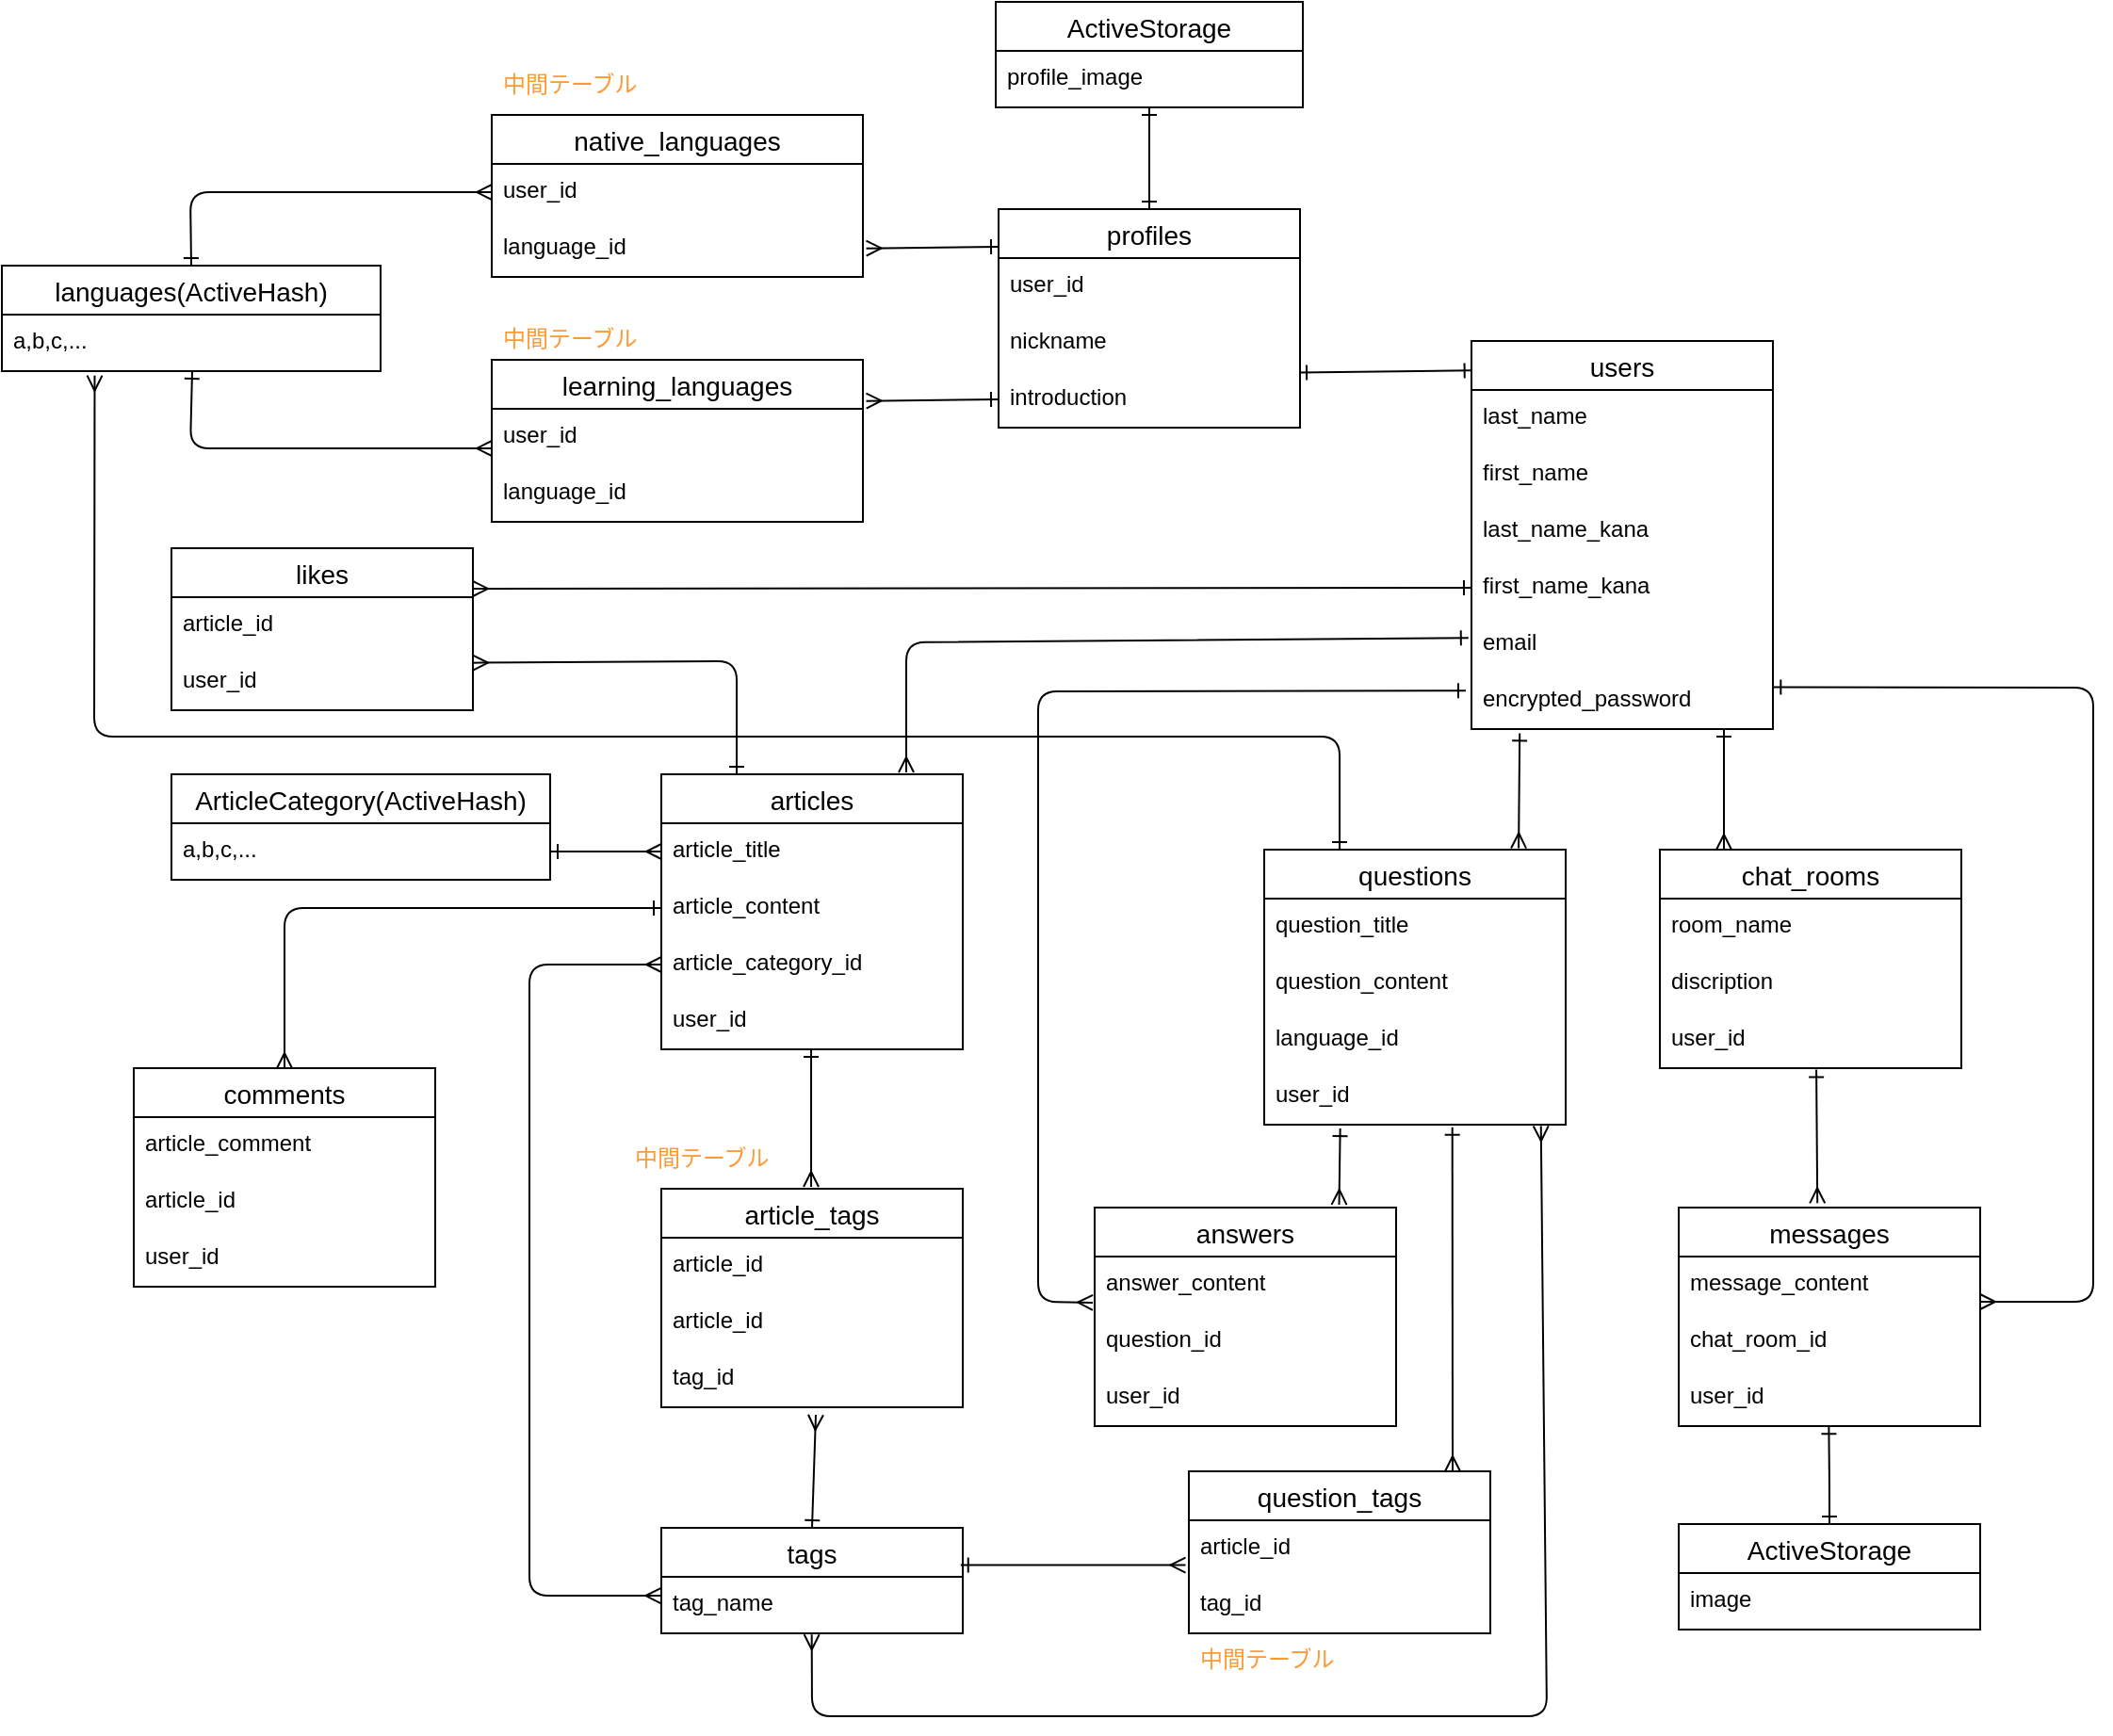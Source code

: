 <mxfile>
    <diagram id="0csjKc4Ay-YlDMvAC5BQ" name="ページ1">
        <mxGraphModel dx="2008" dy="709" grid="1" gridSize="10" guides="1" tooltips="1" connect="1" arrows="1" fold="1" page="1" pageScale="1" pageWidth="827" pageHeight="1169" math="0" shadow="0">
            <root>
                <mxCell id="0"/>
                <mxCell id="1" parent="0"/>
                <mxCell id="4" value="users" style="swimlane;fontStyle=0;childLayout=stackLayout;horizontal=1;startSize=26;horizontalStack=0;resizeParent=1;resizeParentMax=0;resizeLast=0;collapsible=1;marginBottom=0;align=center;fontSize=14;" parent="1" vertex="1">
                    <mxGeometry x="280" y="330" width="160" height="206" as="geometry"/>
                </mxCell>
                <mxCell id="5" value="last_name" style="text;strokeColor=none;fillColor=none;spacingLeft=4;spacingRight=4;overflow=hidden;rotatable=0;points=[[0,0.5],[1,0.5]];portConstraint=eastwest;fontSize=12;" parent="4" vertex="1">
                    <mxGeometry y="26" width="160" height="30" as="geometry"/>
                </mxCell>
                <mxCell id="21" value="first_name" style="text;strokeColor=none;fillColor=none;spacingLeft=4;spacingRight=4;overflow=hidden;rotatable=0;points=[[0,0.5],[1,0.5]];portConstraint=eastwest;fontSize=12;" parent="4" vertex="1">
                    <mxGeometry y="56" width="160" height="30" as="geometry"/>
                </mxCell>
                <mxCell id="22" value="last_name_kana" style="text;strokeColor=none;fillColor=none;spacingLeft=4;spacingRight=4;overflow=hidden;rotatable=0;points=[[0,0.5],[1,0.5]];portConstraint=eastwest;fontSize=12;" parent="4" vertex="1">
                    <mxGeometry y="86" width="160" height="30" as="geometry"/>
                </mxCell>
                <mxCell id="23" value="first_name_kana" style="text;strokeColor=none;fillColor=none;spacingLeft=4;spacingRight=4;overflow=hidden;rotatable=0;points=[[0,0.5],[1,0.5]];portConstraint=eastwest;fontSize=12;" parent="4" vertex="1">
                    <mxGeometry y="116" width="160" height="30" as="geometry"/>
                </mxCell>
                <mxCell id="6" value="email" style="text;strokeColor=none;fillColor=none;spacingLeft=4;spacingRight=4;overflow=hidden;rotatable=0;points=[[0,0.5],[1,0.5]];portConstraint=eastwest;fontSize=12;" parent="4" vertex="1">
                    <mxGeometry y="146" width="160" height="30" as="geometry"/>
                </mxCell>
                <mxCell id="7" value="encrypted_password" style="text;strokeColor=none;fillColor=none;spacingLeft=4;spacingRight=4;overflow=hidden;rotatable=0;points=[[0,0.5],[1,0.5]];portConstraint=eastwest;fontSize=12;" parent="4" vertex="1">
                    <mxGeometry y="176" width="160" height="30" as="geometry"/>
                </mxCell>
                <mxCell id="11" value="profiles" style="swimlane;fontStyle=0;childLayout=stackLayout;horizontal=1;startSize=26;horizontalStack=0;resizeParent=1;resizeParentMax=0;resizeLast=0;collapsible=1;marginBottom=0;align=center;fontSize=14;" parent="1" vertex="1">
                    <mxGeometry x="29" y="260" width="160" height="116" as="geometry"/>
                </mxCell>
                <mxCell id="12" value="user_id" style="text;strokeColor=none;fillColor=none;spacingLeft=4;spacingRight=4;overflow=hidden;rotatable=0;points=[[0,0.5],[1,0.5]];portConstraint=eastwest;fontSize=12;" parent="11" vertex="1">
                    <mxGeometry y="26" width="160" height="30" as="geometry"/>
                </mxCell>
                <mxCell id="13" value="nickname" style="text;strokeColor=none;fillColor=none;spacingLeft=4;spacingRight=4;overflow=hidden;rotatable=0;points=[[0,0.5],[1,0.5]];portConstraint=eastwest;fontSize=12;" parent="11" vertex="1">
                    <mxGeometry y="56" width="160" height="30" as="geometry"/>
                </mxCell>
                <mxCell id="14" value="introduction" style="text;strokeColor=none;fillColor=none;spacingLeft=4;spacingRight=4;overflow=hidden;rotatable=0;points=[[0,0.5],[1,0.5]];portConstraint=eastwest;fontSize=12;" parent="11" vertex="1">
                    <mxGeometry y="86" width="160" height="30" as="geometry"/>
                </mxCell>
                <mxCell id="15" value="ActiveStorage" style="swimlane;fontStyle=0;childLayout=stackLayout;horizontal=1;startSize=26;horizontalStack=0;resizeParent=1;resizeParentMax=0;resizeLast=0;collapsible=1;marginBottom=0;align=center;fontSize=14;" parent="1" vertex="1">
                    <mxGeometry x="27.5" y="150" width="163" height="56" as="geometry"/>
                </mxCell>
                <mxCell id="16" value="profile_image" style="text;strokeColor=none;fillColor=none;spacingLeft=4;spacingRight=4;overflow=hidden;rotatable=0;points=[[0,0.5],[1,0.5]];portConstraint=eastwest;fontSize=12;" parent="15" vertex="1">
                    <mxGeometry y="26" width="163" height="30" as="geometry"/>
                </mxCell>
                <mxCell id="24" value="questions" style="swimlane;fontStyle=0;childLayout=stackLayout;horizontal=1;startSize=26;horizontalStack=0;resizeParent=1;resizeParentMax=0;resizeLast=0;collapsible=1;marginBottom=0;align=center;fontSize=14;" parent="1" vertex="1">
                    <mxGeometry x="170" y="600" width="160" height="146" as="geometry"/>
                </mxCell>
                <mxCell id="25" value="question_title" style="text;strokeColor=none;fillColor=none;spacingLeft=4;spacingRight=4;overflow=hidden;rotatable=0;points=[[0,0.5],[1,0.5]];portConstraint=eastwest;fontSize=12;" parent="24" vertex="1">
                    <mxGeometry y="26" width="160" height="30" as="geometry"/>
                </mxCell>
                <mxCell id="27" value="question_content" style="text;strokeColor=none;fillColor=none;spacingLeft=4;spacingRight=4;overflow=hidden;rotatable=0;points=[[0,0.5],[1,0.5]];portConstraint=eastwest;fontSize=12;" parent="24" vertex="1">
                    <mxGeometry y="56" width="160" height="30" as="geometry"/>
                </mxCell>
                <mxCell id="29" value="language_id" style="text;strokeColor=none;fillColor=none;spacingLeft=4;spacingRight=4;overflow=hidden;rotatable=0;points=[[0,0.5],[1,0.5]];portConstraint=eastwest;fontSize=12;" parent="24" vertex="1">
                    <mxGeometry y="86" width="160" height="30" as="geometry"/>
                </mxCell>
                <mxCell id="38" value="user_id" style="text;strokeColor=none;fillColor=none;spacingLeft=4;spacingRight=4;overflow=hidden;rotatable=0;points=[[0,0.5],[1,0.5]];portConstraint=eastwest;fontSize=12;" parent="24" vertex="1">
                    <mxGeometry y="116" width="160" height="30" as="geometry"/>
                </mxCell>
                <mxCell id="32" style="edgeStyle=none;html=1;endArrow=ERmany;endFill=0;startArrow=ERone;startFill=0;exitX=0.16;exitY=1.074;exitDx=0;exitDy=0;exitPerimeter=0;entryX=0.844;entryY=-0.005;entryDx=0;entryDy=0;entryPerimeter=0;" parent="1" source="7" target="24" edge="1">
                    <mxGeometry relative="1" as="geometry">
                        <mxPoint x="360" y="536" as="sourcePoint"/>
                        <mxPoint x="525.84" y="560.24" as="targetPoint"/>
                    </mxGeometry>
                </mxCell>
                <mxCell id="33" value="answers" style="swimlane;fontStyle=0;childLayout=stackLayout;horizontal=1;startSize=26;horizontalStack=0;resizeParent=1;resizeParentMax=0;resizeLast=0;collapsible=1;marginBottom=0;align=center;fontSize=14;" parent="1" vertex="1">
                    <mxGeometry x="80" y="790" width="160" height="116" as="geometry"/>
                </mxCell>
                <mxCell id="34" value="answer_content" style="text;strokeColor=none;fillColor=none;spacingLeft=4;spacingRight=4;overflow=hidden;rotatable=0;points=[[0,0.5],[1,0.5]];portConstraint=eastwest;fontSize=12;" parent="33" vertex="1">
                    <mxGeometry y="26" width="160" height="30" as="geometry"/>
                </mxCell>
                <mxCell id="36" value="question_id" style="text;strokeColor=none;fillColor=none;spacingLeft=4;spacingRight=4;overflow=hidden;rotatable=0;points=[[0,0.5],[1,0.5]];portConstraint=eastwest;fontSize=12;" parent="33" vertex="1">
                    <mxGeometry y="56" width="160" height="30" as="geometry"/>
                </mxCell>
                <mxCell id="149" value="user_id" style="text;strokeColor=none;fillColor=none;spacingLeft=4;spacingRight=4;overflow=hidden;rotatable=0;points=[[0,0.5],[1,0.5]];portConstraint=eastwest;fontSize=12;" parent="33" vertex="1">
                    <mxGeometry y="86" width="160" height="30" as="geometry"/>
                </mxCell>
                <mxCell id="39" style="edgeStyle=none;html=1;endArrow=ERmany;endFill=0;startArrow=ERone;startFill=0;entryX=-0.006;entryY=0.815;entryDx=0;entryDy=0;entryPerimeter=0;exitX=-0.019;exitY=0.322;exitDx=0;exitDy=0;exitPerimeter=0;" parent="1" source="7" target="34" edge="1">
                    <mxGeometry relative="1" as="geometry">
                        <mxPoint x="280" y="480" as="sourcePoint"/>
                        <mxPoint x="370" y="610" as="targetPoint"/>
                        <Array as="points">
                            <mxPoint x="50" y="516"/>
                            <mxPoint x="50" y="840"/>
                        </Array>
                    </mxGeometry>
                </mxCell>
                <mxCell id="40" style="edgeStyle=none;html=1;exitX=0.002;exitY=0.076;exitDx=0;exitDy=0;startArrow=ERone;startFill=0;endArrow=ERone;endFill=0;entryX=0.997;entryY=0.026;entryDx=0;entryDy=0;entryPerimeter=0;exitPerimeter=0;" parent="1" source="4" target="14" edge="1">
                    <mxGeometry relative="1" as="geometry">
                        <mxPoint x="280" y="342" as="sourcePoint"/>
                        <mxPoint x="190" y="341" as="targetPoint"/>
                        <Array as="points"/>
                    </mxGeometry>
                </mxCell>
                <mxCell id="41" style="edgeStyle=none;html=1;startArrow=ERone;startFill=0;endArrow=ERone;endFill=0;entryX=0.5;entryY=0;entryDx=0;entryDy=0;exitX=0.5;exitY=1;exitDx=0;exitDy=0;" parent="1" source="15" target="11" edge="1">
                    <mxGeometry relative="1" as="geometry">
                        <mxPoint x="109" y="210" as="sourcePoint"/>
                        <mxPoint x="29" y="289.09" as="targetPoint"/>
                        <Array as="points"/>
                    </mxGeometry>
                </mxCell>
                <mxCell id="43" value="chat_rooms" style="swimlane;fontStyle=0;childLayout=stackLayout;horizontal=1;startSize=26;horizontalStack=0;resizeParent=1;resizeParentMax=0;resizeLast=0;collapsible=1;marginBottom=0;align=center;fontSize=14;" parent="1" vertex="1">
                    <mxGeometry x="380" y="600" width="160" height="116" as="geometry"/>
                </mxCell>
                <mxCell id="44" value="room_name" style="text;strokeColor=none;fillColor=none;spacingLeft=4;spacingRight=4;overflow=hidden;rotatable=0;points=[[0,0.5],[1,0.5]];portConstraint=eastwest;fontSize=12;" parent="43" vertex="1">
                    <mxGeometry y="26" width="160" height="30" as="geometry"/>
                </mxCell>
                <mxCell id="45" value="discription" style="text;strokeColor=none;fillColor=none;spacingLeft=4;spacingRight=4;overflow=hidden;rotatable=0;points=[[0,0.5],[1,0.5]];portConstraint=eastwest;fontSize=12;" parent="43" vertex="1">
                    <mxGeometry y="56" width="160" height="30" as="geometry"/>
                </mxCell>
                <mxCell id="47" value="user_id" style="text;strokeColor=none;fillColor=none;spacingLeft=4;spacingRight=4;overflow=hidden;rotatable=0;points=[[0,0.5],[1,0.5]];portConstraint=eastwest;fontSize=12;" parent="43" vertex="1">
                    <mxGeometry y="86" width="160" height="30" as="geometry"/>
                </mxCell>
                <mxCell id="48" style="edgeStyle=none;html=1;exitX=0.5;exitY=1;exitDx=0;exitDy=0;endArrow=ERmany;endFill=0;startArrow=ERone;startFill=0;" parent="1" edge="1">
                    <mxGeometry relative="1" as="geometry">
                        <mxPoint x="414" y="536" as="sourcePoint"/>
                        <mxPoint x="414" y="600" as="targetPoint"/>
                    </mxGeometry>
                </mxCell>
                <mxCell id="51" value="messages" style="swimlane;fontStyle=0;childLayout=stackLayout;horizontal=1;startSize=26;horizontalStack=0;resizeParent=1;resizeParentMax=0;resizeLast=0;collapsible=1;marginBottom=0;align=center;fontSize=14;" parent="1" vertex="1">
                    <mxGeometry x="390" y="790" width="160" height="116" as="geometry"/>
                </mxCell>
                <mxCell id="52" value="message_content" style="text;strokeColor=none;fillColor=none;spacingLeft=4;spacingRight=4;overflow=hidden;rotatable=0;points=[[0,0.5],[1,0.5]];portConstraint=eastwest;fontSize=12;" parent="51" vertex="1">
                    <mxGeometry y="26" width="160" height="30" as="geometry"/>
                </mxCell>
                <mxCell id="53" value="chat_room_id" style="text;strokeColor=none;fillColor=none;spacingLeft=4;spacingRight=4;overflow=hidden;rotatable=0;points=[[0,0.5],[1,0.5]];portConstraint=eastwest;fontSize=12;" parent="51" vertex="1">
                    <mxGeometry y="56" width="160" height="30" as="geometry"/>
                </mxCell>
                <mxCell id="148" value="user_id" style="text;strokeColor=none;fillColor=none;spacingLeft=4;spacingRight=4;overflow=hidden;rotatable=0;points=[[0,0.5],[1,0.5]];portConstraint=eastwest;fontSize=12;" parent="51" vertex="1">
                    <mxGeometry y="86" width="160" height="30" as="geometry"/>
                </mxCell>
                <mxCell id="55" style="edgeStyle=none;html=1;endArrow=ERmany;endFill=0;startArrow=ERone;startFill=0;entryX=0.46;entryY=-0.02;entryDx=0;entryDy=0;entryPerimeter=0;exitX=0.519;exitY=1.026;exitDx=0;exitDy=0;exitPerimeter=0;" parent="1" source="47" target="51" edge="1">
                    <mxGeometry relative="1" as="geometry">
                        <mxPoint x="460" y="720" as="sourcePoint"/>
                        <mxPoint x="459.57" y="716" as="targetPoint"/>
                    </mxGeometry>
                </mxCell>
                <mxCell id="56" style="edgeStyle=none;html=1;exitX=1.001;exitY=0.26;exitDx=0;exitDy=0;endArrow=ERmany;endFill=0;startArrow=ERone;startFill=0;exitPerimeter=0;" parent="1" source="7" edge="1">
                    <mxGeometry relative="1" as="geometry">
                        <mxPoint x="287.6" y="447" as="sourcePoint"/>
                        <mxPoint x="550" y="840" as="targetPoint"/>
                        <Array as="points">
                            <mxPoint x="610" y="514"/>
                            <mxPoint x="610" y="840"/>
                        </Array>
                    </mxGeometry>
                </mxCell>
                <mxCell id="57" value="ActiveStorage" style="swimlane;fontStyle=0;childLayout=stackLayout;horizontal=1;startSize=26;horizontalStack=0;resizeParent=1;resizeParentMax=0;resizeLast=0;collapsible=1;marginBottom=0;align=center;fontSize=14;" parent="1" vertex="1">
                    <mxGeometry x="390" y="958" width="160" height="56" as="geometry"/>
                </mxCell>
                <mxCell id="58" value="image" style="text;strokeColor=none;fillColor=none;spacingLeft=4;spacingRight=4;overflow=hidden;rotatable=0;points=[[0,0.5],[1,0.5]];portConstraint=eastwest;fontSize=12;" parent="57" vertex="1">
                    <mxGeometry y="26" width="160" height="30" as="geometry"/>
                </mxCell>
                <mxCell id="59" style="edgeStyle=none;html=1;exitX=0.498;exitY=1.071;exitDx=0;exitDy=0;startArrow=ERone;startFill=0;endArrow=ERone;endFill=0;exitPerimeter=0;entryX=0.5;entryY=0;entryDx=0;entryDy=0;" parent="1" target="57" edge="1">
                    <mxGeometry relative="1" as="geometry">
                        <mxPoint x="469.68" y="906.13" as="sourcePoint"/>
                        <mxPoint x="500" y="928" as="targetPoint"/>
                        <Array as="points">
                            <mxPoint x="470" y="938"/>
                        </Array>
                    </mxGeometry>
                </mxCell>
                <mxCell id="60" value="languages(ActiveHash)" style="swimlane;fontStyle=0;childLayout=stackLayout;horizontal=1;startSize=26;horizontalStack=0;resizeParent=1;resizeParentMax=0;resizeLast=0;collapsible=1;marginBottom=0;align=center;fontSize=14;" parent="1" vertex="1">
                    <mxGeometry x="-500" y="290" width="201" height="56" as="geometry"/>
                </mxCell>
                <mxCell id="61" value="a,b,c,..." style="text;strokeColor=none;fillColor=none;spacingLeft=4;spacingRight=4;overflow=hidden;rotatable=0;points=[[0,0.5],[1,0.5]];portConstraint=eastwest;fontSize=12;" parent="60" vertex="1">
                    <mxGeometry y="26" width="201" height="30" as="geometry"/>
                </mxCell>
                <mxCell id="62" value="articles" style="swimlane;fontStyle=0;childLayout=stackLayout;horizontal=1;startSize=26;horizontalStack=0;resizeParent=1;resizeParentMax=0;resizeLast=0;collapsible=1;marginBottom=0;align=center;fontSize=14;" parent="1" vertex="1">
                    <mxGeometry x="-150" y="560" width="160" height="146" as="geometry"/>
                </mxCell>
                <mxCell id="63" value="article_title" style="text;strokeColor=none;fillColor=none;spacingLeft=4;spacingRight=4;overflow=hidden;rotatable=0;points=[[0,0.5],[1,0.5]];portConstraint=eastwest;fontSize=12;" parent="62" vertex="1">
                    <mxGeometry y="26" width="160" height="30" as="geometry"/>
                </mxCell>
                <mxCell id="64" value="article_content" style="text;strokeColor=none;fillColor=none;spacingLeft=4;spacingRight=4;overflow=hidden;rotatable=0;points=[[0,0.5],[1,0.5]];portConstraint=eastwest;fontSize=12;" parent="62" vertex="1">
                    <mxGeometry y="56" width="160" height="30" as="geometry"/>
                </mxCell>
                <mxCell id="65" value="article_category_id" style="text;strokeColor=none;fillColor=none;spacingLeft=4;spacingRight=4;overflow=hidden;rotatable=0;points=[[0,0.5],[1,0.5]];portConstraint=eastwest;fontSize=12;" parent="62" vertex="1">
                    <mxGeometry y="86" width="160" height="30" as="geometry"/>
                </mxCell>
                <mxCell id="94" value="user_id" style="text;strokeColor=none;fillColor=none;spacingLeft=4;spacingRight=4;overflow=hidden;rotatable=0;points=[[0,0.5],[1,0.5]];portConstraint=eastwest;fontSize=12;" parent="62" vertex="1">
                    <mxGeometry y="116" width="160" height="30" as="geometry"/>
                </mxCell>
                <mxCell id="70" value="native_languages" style="swimlane;fontStyle=0;childLayout=stackLayout;horizontal=1;startSize=26;horizontalStack=0;resizeParent=1;resizeParentMax=0;resizeLast=0;collapsible=1;marginBottom=0;align=center;fontSize=14;" parent="1" vertex="1">
                    <mxGeometry x="-240" y="210" width="197" height="86" as="geometry"/>
                </mxCell>
                <mxCell id="71" value="user_id" style="text;strokeColor=none;fillColor=none;spacingLeft=4;spacingRight=4;overflow=hidden;rotatable=0;points=[[0,0.5],[1,0.5]];portConstraint=eastwest;fontSize=12;" parent="70" vertex="1">
                    <mxGeometry y="26" width="197" height="30" as="geometry"/>
                </mxCell>
                <mxCell id="74" value="language_id" style="text;strokeColor=none;fillColor=none;spacingLeft=4;spacingRight=4;overflow=hidden;rotatable=0;points=[[0,0.5],[1,0.5]];portConstraint=eastwest;fontSize=12;" parent="70" vertex="1">
                    <mxGeometry y="56" width="197" height="30" as="geometry"/>
                </mxCell>
                <mxCell id="82" value="learning_languages" style="swimlane;fontStyle=0;childLayout=stackLayout;horizontal=1;startSize=26;horizontalStack=0;resizeParent=1;resizeParentMax=0;resizeLast=0;collapsible=1;marginBottom=0;align=center;fontSize=14;" parent="1" vertex="1">
                    <mxGeometry x="-240" y="340" width="197" height="86" as="geometry"/>
                </mxCell>
                <mxCell id="83" value="user_id" style="text;strokeColor=none;fillColor=none;spacingLeft=4;spacingRight=4;overflow=hidden;rotatable=0;points=[[0,0.5],[1,0.5]];portConstraint=eastwest;fontSize=12;" parent="82" vertex="1">
                    <mxGeometry y="26" width="197" height="30" as="geometry"/>
                </mxCell>
                <mxCell id="84" value="language_id" style="text;strokeColor=none;fillColor=none;spacingLeft=4;spacingRight=4;overflow=hidden;rotatable=0;points=[[0,0.5],[1,0.5]];portConstraint=eastwest;fontSize=12;" parent="82" vertex="1">
                    <mxGeometry y="56" width="197" height="30" as="geometry"/>
                </mxCell>
                <mxCell id="86" style="edgeStyle=none;html=1;endArrow=ERmany;endFill=0;startArrow=ERone;startFill=0;exitX=0;exitY=0.5;exitDx=0;exitDy=0;entryX=1.009;entryY=-0.139;entryDx=0;entryDy=0;entryPerimeter=0;" parent="1" source="14" target="83" edge="1">
                    <mxGeometry relative="1" as="geometry">
                        <mxPoint x="-267.0" y="345.64" as="sourcePoint"/>
                        <mxPoint x="-217.56" y="345.64" as="targetPoint"/>
                    </mxGeometry>
                </mxCell>
                <mxCell id="87" style="edgeStyle=none;html=1;endArrow=ERmany;endFill=0;startArrow=ERone;startFill=0;exitX=0;exitY=0.5;exitDx=0;exitDy=0;entryX=1.009;entryY=-0.139;entryDx=0;entryDy=0;entryPerimeter=0;" parent="1" edge="1">
                    <mxGeometry relative="1" as="geometry">
                        <mxPoint x="29" y="280" as="sourcePoint"/>
                        <mxPoint x="-41.227" y="280.83" as="targetPoint"/>
                    </mxGeometry>
                </mxCell>
                <mxCell id="88" style="edgeStyle=none;html=1;endArrow=ERmany;endFill=0;startArrow=ERone;startFill=0;exitX=0.5;exitY=0;exitDx=0;exitDy=0;entryX=0;entryY=0.5;entryDx=0;entryDy=0;" parent="1" source="60" target="71" edge="1">
                    <mxGeometry relative="1" as="geometry">
                        <mxPoint x="-319.77" y="252.58" as="sourcePoint"/>
                        <mxPoint x="-389.997" y="253.41" as="targetPoint"/>
                        <Array as="points">
                            <mxPoint x="-400" y="251"/>
                        </Array>
                    </mxGeometry>
                </mxCell>
                <mxCell id="89" style="edgeStyle=none;html=1;endArrow=ERmany;endFill=0;startArrow=ERone;startFill=0;entryX=0;entryY=0.5;entryDx=0;entryDy=0;" parent="1" edge="1">
                    <mxGeometry relative="1" as="geometry">
                        <mxPoint x="-399" y="346" as="sourcePoint"/>
                        <mxPoint x="-240" y="387" as="targetPoint"/>
                        <Array as="points">
                            <mxPoint x="-400" y="387"/>
                        </Array>
                    </mxGeometry>
                </mxCell>
                <mxCell id="90" value="中間テーブル" style="text;strokeColor=none;fillColor=none;spacingLeft=4;spacingRight=4;overflow=hidden;rotatable=0;points=[[0,0.5],[1,0.5]];portConstraint=eastwest;fontSize=12;fontColor=#FF9933;" parent="1" vertex="1">
                    <mxGeometry x="-240" y="315" width="194" height="30" as="geometry"/>
                </mxCell>
                <mxCell id="91" value="ArticleCategory(ActiveHash)" style="swimlane;fontStyle=0;childLayout=stackLayout;horizontal=1;startSize=26;horizontalStack=0;resizeParent=1;resizeParentMax=0;resizeLast=0;collapsible=1;marginBottom=0;align=center;fontSize=14;" parent="1" vertex="1">
                    <mxGeometry x="-410" y="560" width="201" height="56" as="geometry"/>
                </mxCell>
                <mxCell id="92" value="a,b,c,..." style="text;strokeColor=none;fillColor=none;spacingLeft=4;spacingRight=4;overflow=hidden;rotatable=0;points=[[0,0.5],[1,0.5]];portConstraint=eastwest;fontSize=12;" parent="91" vertex="1">
                    <mxGeometry y="26" width="201" height="30" as="geometry"/>
                </mxCell>
                <mxCell id="95" style="edgeStyle=none;html=1;endArrow=ERmany;endFill=0;startArrow=ERone;startFill=0;entryX=0;entryY=0.5;entryDx=0;entryDy=0;" parent="1" source="92" target="63" edge="1">
                    <mxGeometry relative="1" as="geometry">
                        <mxPoint x="111.23" y="720" as="sourcePoint"/>
                        <mxPoint x="-59" y="710" as="targetPoint"/>
                    </mxGeometry>
                </mxCell>
                <mxCell id="96" value="tags" style="swimlane;fontStyle=0;childLayout=stackLayout;horizontal=1;startSize=26;horizontalStack=0;resizeParent=1;resizeParentMax=0;resizeLast=0;collapsible=1;marginBottom=0;align=center;fontSize=14;" parent="1" vertex="1">
                    <mxGeometry x="-150" y="960" width="160" height="56" as="geometry"/>
                </mxCell>
                <mxCell id="97" value="tag_name" style="text;strokeColor=none;fillColor=none;spacingLeft=4;spacingRight=4;overflow=hidden;rotatable=0;points=[[0,0.5],[1,0.5]];portConstraint=eastwest;fontSize=12;" parent="96" vertex="1">
                    <mxGeometry y="26" width="160" height="30" as="geometry"/>
                </mxCell>
                <mxCell id="101" value="article_tags" style="swimlane;fontStyle=0;childLayout=stackLayout;horizontal=1;startSize=26;horizontalStack=0;resizeParent=1;resizeParentMax=0;resizeLast=0;collapsible=1;marginBottom=0;align=center;fontSize=14;" parent="1" vertex="1">
                    <mxGeometry x="-150" y="780" width="160" height="116" as="geometry"/>
                </mxCell>
                <mxCell id="117" value="article_id" style="text;strokeColor=none;fillColor=none;spacingLeft=4;spacingRight=4;overflow=hidden;rotatable=0;points=[[0,0.5],[1,0.5]];portConstraint=eastwest;fontSize=12;" parent="101" vertex="1">
                    <mxGeometry y="26" width="160" height="30" as="geometry"/>
                </mxCell>
                <mxCell id="102" value="article_id" style="text;strokeColor=none;fillColor=none;spacingLeft=4;spacingRight=4;overflow=hidden;rotatable=0;points=[[0,0.5],[1,0.5]];portConstraint=eastwest;fontSize=12;" parent="101" vertex="1">
                    <mxGeometry y="56" width="160" height="30" as="geometry"/>
                </mxCell>
                <mxCell id="103" value="tag_id" style="text;strokeColor=none;fillColor=none;spacingLeft=4;spacingRight=4;overflow=hidden;rotatable=0;points=[[0,0.5],[1,0.5]];portConstraint=eastwest;fontSize=12;" parent="101" vertex="1">
                    <mxGeometry y="86" width="160" height="30" as="geometry"/>
                </mxCell>
                <mxCell id="108" value="question_tags" style="swimlane;fontStyle=0;childLayout=stackLayout;horizontal=1;startSize=26;horizontalStack=0;resizeParent=1;resizeParentMax=0;resizeLast=0;collapsible=1;marginBottom=0;align=center;fontSize=14;" parent="1" vertex="1">
                    <mxGeometry x="130" y="930" width="160" height="86" as="geometry"/>
                </mxCell>
                <mxCell id="109" value="article_id" style="text;strokeColor=none;fillColor=none;spacingLeft=4;spacingRight=4;overflow=hidden;rotatable=0;points=[[0,0.5],[1,0.5]];portConstraint=eastwest;fontSize=12;" parent="108" vertex="1">
                    <mxGeometry y="26" width="160" height="30" as="geometry"/>
                </mxCell>
                <mxCell id="110" value="tag_id" style="text;strokeColor=none;fillColor=none;spacingLeft=4;spacingRight=4;overflow=hidden;rotatable=0;points=[[0,0.5],[1,0.5]];portConstraint=eastwest;fontSize=12;" parent="108" vertex="1">
                    <mxGeometry y="56" width="160" height="30" as="geometry"/>
                </mxCell>
                <mxCell id="111" style="edgeStyle=none;html=1;endArrow=ERmany;endFill=0;startArrow=ERone;startFill=0;entryX=0.875;entryY=0;entryDx=0;entryDy=0;exitX=0.624;exitY=1.047;exitDx=0;exitDy=0;exitPerimeter=0;entryPerimeter=0;" parent="1" source="38" target="108" edge="1">
                    <mxGeometry relative="1" as="geometry">
                        <mxPoint x="250" y="760" as="sourcePoint"/>
                        <mxPoint x="290" y="746" as="targetPoint"/>
                    </mxGeometry>
                </mxCell>
                <mxCell id="112" style="edgeStyle=none;html=1;endArrow=ERmany;endFill=0;startArrow=ERone;startFill=0;exitX=0.5;exitY=1.033;exitDx=0;exitDy=0;exitPerimeter=0;" parent="1" edge="1">
                    <mxGeometry relative="1" as="geometry">
                        <mxPoint x="-70.48" y="706" as="sourcePoint"/>
                        <mxPoint x="-70.48" y="779.01" as="targetPoint"/>
                    </mxGeometry>
                </mxCell>
                <mxCell id="113" style="edgeStyle=none;html=1;endArrow=ERmany;endFill=0;startArrow=ERone;startFill=0;exitX=0.5;exitY=0;exitDx=0;exitDy=0;" parent="1" source="96" edge="1">
                    <mxGeometry relative="1" as="geometry">
                        <mxPoint x="-68.16" y="940.336" as="sourcePoint"/>
                        <mxPoint x="-68" y="900" as="targetPoint"/>
                    </mxGeometry>
                </mxCell>
                <mxCell id="114" style="edgeStyle=none;html=1;endArrow=ERmany;endFill=0;startArrow=ERone;startFill=0;exitX=-0.01;exitY=0.386;exitDx=0;exitDy=0;exitPerimeter=0;" parent="1" source="6" edge="1">
                    <mxGeometry relative="1" as="geometry">
                        <mxPoint x="-20" y="486" as="sourcePoint"/>
                        <mxPoint x="-20" y="559.01" as="targetPoint"/>
                        <Array as="points">
                            <mxPoint x="-20" y="490"/>
                        </Array>
                    </mxGeometry>
                </mxCell>
                <mxCell id="115" style="edgeStyle=none;html=1;endArrow=ERmany;endFill=0;startArrow=ERone;startFill=0;exitX=0.993;exitY=0.353;exitDx=0;exitDy=0;exitPerimeter=0;entryX=-0.011;entryY=0.792;entryDx=0;entryDy=0;entryPerimeter=0;" parent="1" source="96" target="109" edge="1">
                    <mxGeometry relative="1" as="geometry">
                        <mxPoint x="29" y="960" as="sourcePoint"/>
                        <mxPoint x="29" y="1033.01" as="targetPoint"/>
                    </mxGeometry>
                </mxCell>
                <mxCell id="125" style="edgeStyle=none;html=1;endArrow=ERmany;endFill=0;startArrow=ERmany;startFill=0;entryX=0;entryY=0.5;entryDx=0;entryDy=0;exitX=-0.002;exitY=0.334;exitDx=0;exitDy=0;exitPerimeter=0;" parent="1" source="97" target="65" edge="1">
                    <mxGeometry relative="1" as="geometry">
                        <mxPoint x="-220" y="990" as="sourcePoint"/>
                        <mxPoint x="-183.84" y="887.66" as="targetPoint"/>
                        <Array as="points">
                            <mxPoint x="-220" y="996"/>
                            <mxPoint x="-220" y="661"/>
                        </Array>
                    </mxGeometry>
                </mxCell>
                <mxCell id="136" style="edgeStyle=none;html=1;endArrow=ERmany;endFill=0;startArrow=ERmany;startFill=0;entryX=0.918;entryY=1.023;entryDx=0;entryDy=0;entryPerimeter=0;exitX=0.499;exitY=1.021;exitDx=0;exitDy=0;exitPerimeter=0;" parent="1" source="97" target="38" edge="1">
                    <mxGeometry relative="1" as="geometry">
                        <mxPoint x="-70" y="1000" as="sourcePoint"/>
                        <mxPoint x="330" y="770" as="targetPoint"/>
                        <Array as="points">
                            <mxPoint x="-70" y="1060"/>
                            <mxPoint x="320" y="1060"/>
                        </Array>
                    </mxGeometry>
                </mxCell>
                <mxCell id="137" value="中間テーブル" style="text;strokeColor=none;fillColor=none;spacingLeft=4;spacingRight=4;overflow=hidden;rotatable=0;points=[[0,0.5],[1,0.5]];portConstraint=eastwest;fontSize=12;fontColor=#FF9933;" parent="1" vertex="1">
                    <mxGeometry x="-170" y="750" width="194" height="30" as="geometry"/>
                </mxCell>
                <mxCell id="138" value="中間テーブル" style="text;strokeColor=none;fillColor=none;spacingLeft=4;spacingRight=4;overflow=hidden;rotatable=0;points=[[0,0.5],[1,0.5]];portConstraint=eastwest;fontSize=12;fontColor=#FF9933;" parent="1" vertex="1">
                    <mxGeometry x="130" y="1016" width="194" height="30" as="geometry"/>
                </mxCell>
                <mxCell id="139" value="中間テーブル" style="text;strokeColor=none;fillColor=none;spacingLeft=4;spacingRight=4;overflow=hidden;rotatable=0;points=[[0,0.5],[1,0.5]];portConstraint=eastwest;fontSize=12;fontColor=#FF9933;" parent="1" vertex="1">
                    <mxGeometry x="-240" y="180" width="194" height="30" as="geometry"/>
                </mxCell>
                <mxCell id="141" value="comments" style="swimlane;fontStyle=0;childLayout=stackLayout;horizontal=1;startSize=26;horizontalStack=0;resizeParent=1;resizeParentMax=0;resizeLast=0;collapsible=1;marginBottom=0;align=center;fontSize=14;" parent="1" vertex="1">
                    <mxGeometry x="-430" y="716" width="160" height="116" as="geometry"/>
                </mxCell>
                <mxCell id="142" value="article_comment" style="text;strokeColor=none;fillColor=none;spacingLeft=4;spacingRight=4;overflow=hidden;rotatable=0;points=[[0,0.5],[1,0.5]];portConstraint=eastwest;fontSize=12;" parent="141" vertex="1">
                    <mxGeometry y="26" width="160" height="30" as="geometry"/>
                </mxCell>
                <mxCell id="143" value="article_id" style="text;strokeColor=none;fillColor=none;spacingLeft=4;spacingRight=4;overflow=hidden;rotatable=0;points=[[0,0.5],[1,0.5]];portConstraint=eastwest;fontSize=12;" parent="141" vertex="1">
                    <mxGeometry y="56" width="160" height="30" as="geometry"/>
                </mxCell>
                <mxCell id="144" value="user_id" style="text;strokeColor=none;fillColor=none;spacingLeft=4;spacingRight=4;overflow=hidden;rotatable=0;points=[[0,0.5],[1,0.5]];portConstraint=eastwest;fontSize=12;" parent="141" vertex="1">
                    <mxGeometry y="86" width="160" height="30" as="geometry"/>
                </mxCell>
                <mxCell id="145" style="edgeStyle=none;html=1;endArrow=ERmany;endFill=0;startArrow=ERone;startFill=0;exitX=0;exitY=0.5;exitDx=0;exitDy=0;entryX=0.5;entryY=0;entryDx=0;entryDy=0;" parent="1" source="64" target="141" edge="1">
                    <mxGeometry relative="1" as="geometry">
                        <mxPoint x="-340" y="716.99" as="sourcePoint"/>
                        <mxPoint x="-350" y="710" as="targetPoint"/>
                        <Array as="points">
                            <mxPoint x="-350" y="631"/>
                        </Array>
                    </mxGeometry>
                </mxCell>
                <mxCell id="150" value="likes" style="swimlane;fontStyle=0;childLayout=stackLayout;horizontal=1;startSize=26;horizontalStack=0;resizeParent=1;resizeParentMax=0;resizeLast=0;collapsible=1;marginBottom=0;align=center;fontSize=14;" parent="1" vertex="1">
                    <mxGeometry x="-410" y="440" width="160" height="86" as="geometry"/>
                </mxCell>
                <mxCell id="152" value="article_id" style="text;strokeColor=none;fillColor=none;spacingLeft=4;spacingRight=4;overflow=hidden;rotatable=0;points=[[0,0.5],[1,0.5]];portConstraint=eastwest;fontSize=12;" parent="150" vertex="1">
                    <mxGeometry y="26" width="160" height="30" as="geometry"/>
                </mxCell>
                <mxCell id="153" value="user_id" style="text;strokeColor=none;fillColor=none;spacingLeft=4;spacingRight=4;overflow=hidden;rotatable=0;points=[[0,0.5],[1,0.5]];portConstraint=eastwest;fontSize=12;" parent="150" vertex="1">
                    <mxGeometry y="56" width="160" height="30" as="geometry"/>
                </mxCell>
                <mxCell id="154" style="edgeStyle=none;html=1;endArrow=ERmany;endFill=0;startArrow=ERone;startFill=0;exitX=0.25;exitY=0;exitDx=0;exitDy=0;entryX=1.009;entryY=-0.139;entryDx=0;entryDy=0;entryPerimeter=0;" parent="1" source="62" edge="1">
                    <mxGeometry relative="1" as="geometry">
                        <mxPoint x="-179.77" y="500" as="sourcePoint"/>
                        <mxPoint x="-249.997" y="500.83" as="targetPoint"/>
                        <Array as="points">
                            <mxPoint x="-110" y="500"/>
                        </Array>
                    </mxGeometry>
                </mxCell>
                <mxCell id="156" style="edgeStyle=none;html=1;endArrow=ERmany;endFill=0;startArrow=ERone;startFill=0;entryX=1;entryY=0.25;entryDx=0;entryDy=0;exitX=0;exitY=0.5;exitDx=0;exitDy=0;" parent="1" source="23" target="150" edge="1">
                    <mxGeometry relative="1" as="geometry">
                        <mxPoint x="270" y="460" as="sourcePoint"/>
                        <mxPoint x="-249.997" y="470.83" as="targetPoint"/>
                    </mxGeometry>
                </mxCell>
                <mxCell id="37" style="edgeStyle=none;html=1;endArrow=ERmany;endFill=0;startArrow=ERone;startFill=0;exitX=0.252;exitY=1.067;exitDx=0;exitDy=0;exitPerimeter=0;entryX=0.811;entryY=-0.013;entryDx=0;entryDy=0;entryPerimeter=0;" parent="1" source="38" target="33" edge="1">
                    <mxGeometry relative="1" as="geometry">
                        <mxPoint x="257" y="790" as="sourcePoint"/>
                        <mxPoint x="240" y="780" as="targetPoint"/>
                    </mxGeometry>
                </mxCell>
                <mxCell id="157" style="edgeStyle=none;html=1;endArrow=ERmany;endFill=0;startArrow=ERone;startFill=0;exitX=0.25;exitY=0;exitDx=0;exitDy=0;entryX=0.245;entryY=1.078;entryDx=0;entryDy=0;entryPerimeter=0;" parent="1" source="24" target="61" edge="1">
                    <mxGeometry relative="1" as="geometry">
                        <mxPoint x="220.32" y="758.01" as="sourcePoint"/>
                        <mxPoint x="-480" y="540" as="targetPoint"/>
                        <Array as="points">
                            <mxPoint x="210" y="540"/>
                            <mxPoint x="-451" y="540"/>
                        </Array>
                    </mxGeometry>
                </mxCell>
            </root>
        </mxGraphModel>
    </diagram>
</mxfile>